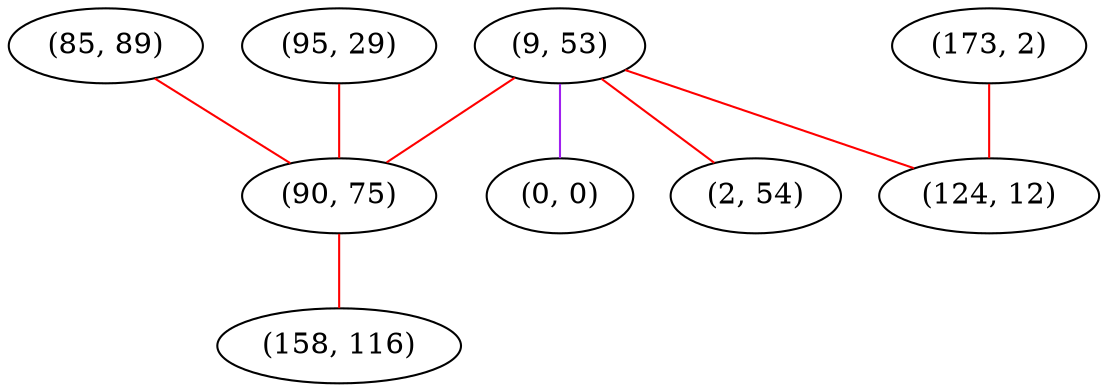 graph "" {
"(85, 89)";
"(95, 29)";
"(173, 2)";
"(9, 53)";
"(0, 0)";
"(2, 54)";
"(90, 75)";
"(158, 116)";
"(124, 12)";
"(85, 89)" -- "(90, 75)"  [color=red, key=0, weight=1];
"(95, 29)" -- "(90, 75)"  [color=red, key=0, weight=1];
"(173, 2)" -- "(124, 12)"  [color=red, key=0, weight=1];
"(9, 53)" -- "(2, 54)"  [color=red, key=0, weight=1];
"(9, 53)" -- "(90, 75)"  [color=red, key=0, weight=1];
"(9, 53)" -- "(0, 0)"  [color=purple, key=0, weight=4];
"(9, 53)" -- "(124, 12)"  [color=red, key=0, weight=1];
"(90, 75)" -- "(158, 116)"  [color=red, key=0, weight=1];
}
